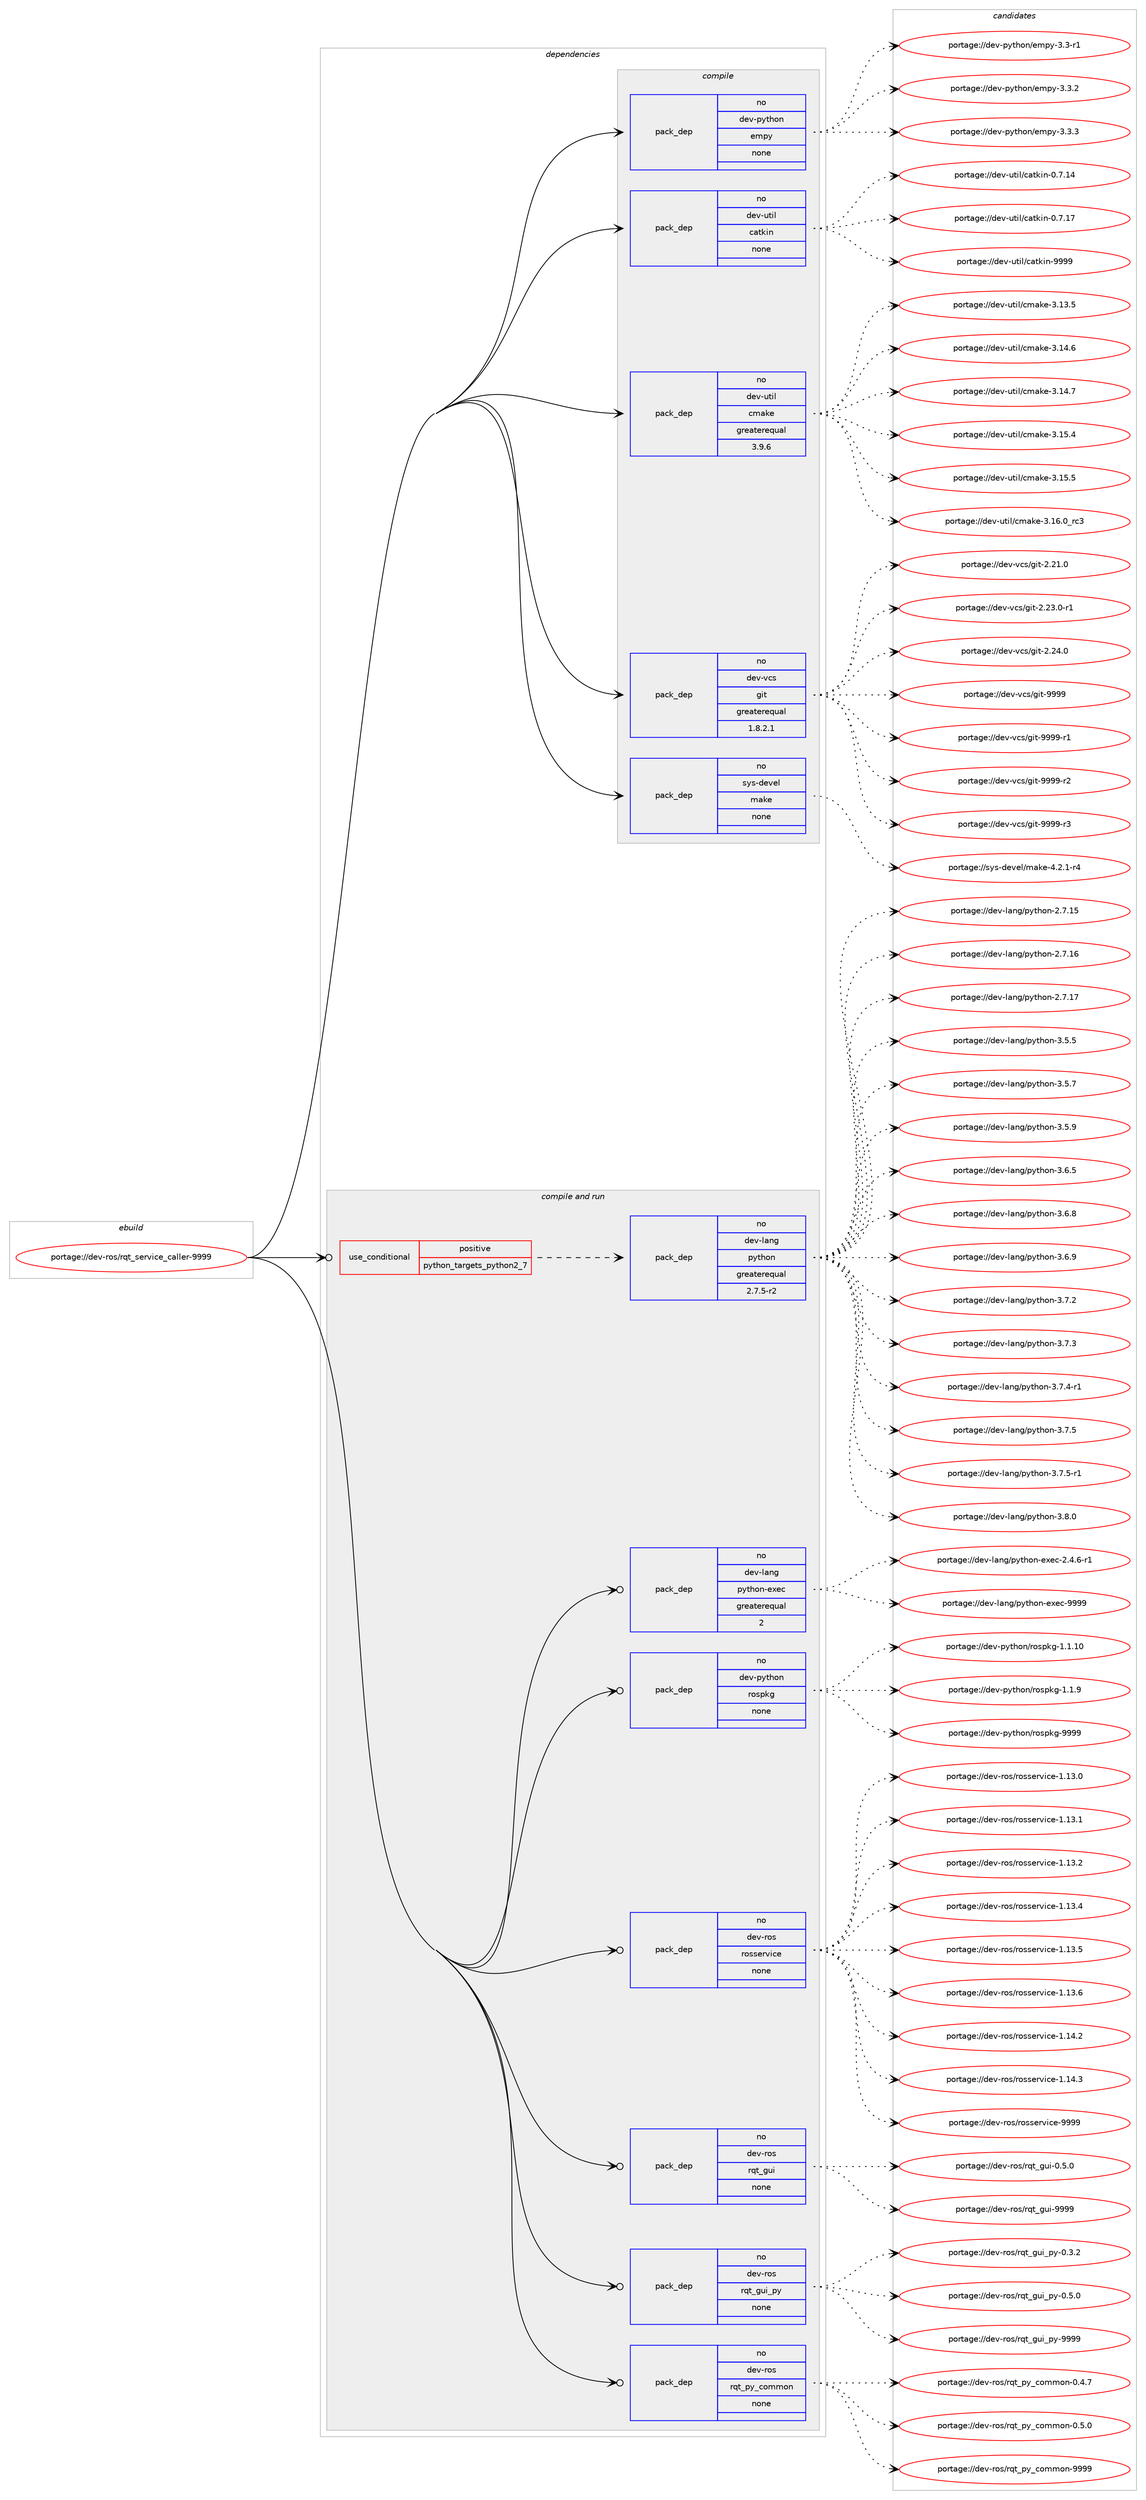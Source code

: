 digraph prolog {

# *************
# Graph options
# *************

newrank=true;
concentrate=true;
compound=true;
graph [rankdir=LR,fontname=Helvetica,fontsize=10,ranksep=1.5];#, ranksep=2.5, nodesep=0.2];
edge  [arrowhead=vee];
node  [fontname=Helvetica,fontsize=10];

# **********
# The ebuild
# **********

subgraph cluster_leftcol {
color=gray;
rank=same;
label=<<i>ebuild</i>>;
id [label="portage://dev-ros/rqt_service_caller-9999", color=red, width=4, href="../dev-ros/rqt_service_caller-9999.svg"];
}

# ****************
# The dependencies
# ****************

subgraph cluster_midcol {
color=gray;
label=<<i>dependencies</i>>;
subgraph cluster_compile {
fillcolor="#eeeeee";
style=filled;
label=<<i>compile</i>>;
subgraph pack153276 {
dependency201344 [label=<<TABLE BORDER="0" CELLBORDER="1" CELLSPACING="0" CELLPADDING="4" WIDTH="220"><TR><TD ROWSPAN="6" CELLPADDING="30">pack_dep</TD></TR><TR><TD WIDTH="110">no</TD></TR><TR><TD>dev-python</TD></TR><TR><TD>empy</TD></TR><TR><TD>none</TD></TR><TR><TD></TD></TR></TABLE>>, shape=none, color=blue];
}
id:e -> dependency201344:w [weight=20,style="solid",arrowhead="vee"];
subgraph pack153277 {
dependency201345 [label=<<TABLE BORDER="0" CELLBORDER="1" CELLSPACING="0" CELLPADDING="4" WIDTH="220"><TR><TD ROWSPAN="6" CELLPADDING="30">pack_dep</TD></TR><TR><TD WIDTH="110">no</TD></TR><TR><TD>dev-util</TD></TR><TR><TD>catkin</TD></TR><TR><TD>none</TD></TR><TR><TD></TD></TR></TABLE>>, shape=none, color=blue];
}
id:e -> dependency201345:w [weight=20,style="solid",arrowhead="vee"];
subgraph pack153278 {
dependency201346 [label=<<TABLE BORDER="0" CELLBORDER="1" CELLSPACING="0" CELLPADDING="4" WIDTH="220"><TR><TD ROWSPAN="6" CELLPADDING="30">pack_dep</TD></TR><TR><TD WIDTH="110">no</TD></TR><TR><TD>dev-util</TD></TR><TR><TD>cmake</TD></TR><TR><TD>greaterequal</TD></TR><TR><TD>3.9.6</TD></TR></TABLE>>, shape=none, color=blue];
}
id:e -> dependency201346:w [weight=20,style="solid",arrowhead="vee"];
subgraph pack153279 {
dependency201347 [label=<<TABLE BORDER="0" CELLBORDER="1" CELLSPACING="0" CELLPADDING="4" WIDTH="220"><TR><TD ROWSPAN="6" CELLPADDING="30">pack_dep</TD></TR><TR><TD WIDTH="110">no</TD></TR><TR><TD>dev-vcs</TD></TR><TR><TD>git</TD></TR><TR><TD>greaterequal</TD></TR><TR><TD>1.8.2.1</TD></TR></TABLE>>, shape=none, color=blue];
}
id:e -> dependency201347:w [weight=20,style="solid",arrowhead="vee"];
subgraph pack153280 {
dependency201348 [label=<<TABLE BORDER="0" CELLBORDER="1" CELLSPACING="0" CELLPADDING="4" WIDTH="220"><TR><TD ROWSPAN="6" CELLPADDING="30">pack_dep</TD></TR><TR><TD WIDTH="110">no</TD></TR><TR><TD>sys-devel</TD></TR><TR><TD>make</TD></TR><TR><TD>none</TD></TR><TR><TD></TD></TR></TABLE>>, shape=none, color=blue];
}
id:e -> dependency201348:w [weight=20,style="solid",arrowhead="vee"];
}
subgraph cluster_compileandrun {
fillcolor="#eeeeee";
style=filled;
label=<<i>compile and run</i>>;
subgraph cond44640 {
dependency201349 [label=<<TABLE BORDER="0" CELLBORDER="1" CELLSPACING="0" CELLPADDING="4"><TR><TD ROWSPAN="3" CELLPADDING="10">use_conditional</TD></TR><TR><TD>positive</TD></TR><TR><TD>python_targets_python2_7</TD></TR></TABLE>>, shape=none, color=red];
subgraph pack153281 {
dependency201350 [label=<<TABLE BORDER="0" CELLBORDER="1" CELLSPACING="0" CELLPADDING="4" WIDTH="220"><TR><TD ROWSPAN="6" CELLPADDING="30">pack_dep</TD></TR><TR><TD WIDTH="110">no</TD></TR><TR><TD>dev-lang</TD></TR><TR><TD>python</TD></TR><TR><TD>greaterequal</TD></TR><TR><TD>2.7.5-r2</TD></TR></TABLE>>, shape=none, color=blue];
}
dependency201349:e -> dependency201350:w [weight=20,style="dashed",arrowhead="vee"];
}
id:e -> dependency201349:w [weight=20,style="solid",arrowhead="odotvee"];
subgraph pack153282 {
dependency201351 [label=<<TABLE BORDER="0" CELLBORDER="1" CELLSPACING="0" CELLPADDING="4" WIDTH="220"><TR><TD ROWSPAN="6" CELLPADDING="30">pack_dep</TD></TR><TR><TD WIDTH="110">no</TD></TR><TR><TD>dev-lang</TD></TR><TR><TD>python-exec</TD></TR><TR><TD>greaterequal</TD></TR><TR><TD>2</TD></TR></TABLE>>, shape=none, color=blue];
}
id:e -> dependency201351:w [weight=20,style="solid",arrowhead="odotvee"];
subgraph pack153283 {
dependency201352 [label=<<TABLE BORDER="0" CELLBORDER="1" CELLSPACING="0" CELLPADDING="4" WIDTH="220"><TR><TD ROWSPAN="6" CELLPADDING="30">pack_dep</TD></TR><TR><TD WIDTH="110">no</TD></TR><TR><TD>dev-python</TD></TR><TR><TD>rospkg</TD></TR><TR><TD>none</TD></TR><TR><TD></TD></TR></TABLE>>, shape=none, color=blue];
}
id:e -> dependency201352:w [weight=20,style="solid",arrowhead="odotvee"];
subgraph pack153284 {
dependency201353 [label=<<TABLE BORDER="0" CELLBORDER="1" CELLSPACING="0" CELLPADDING="4" WIDTH="220"><TR><TD ROWSPAN="6" CELLPADDING="30">pack_dep</TD></TR><TR><TD WIDTH="110">no</TD></TR><TR><TD>dev-ros</TD></TR><TR><TD>rosservice</TD></TR><TR><TD>none</TD></TR><TR><TD></TD></TR></TABLE>>, shape=none, color=blue];
}
id:e -> dependency201353:w [weight=20,style="solid",arrowhead="odotvee"];
subgraph pack153285 {
dependency201354 [label=<<TABLE BORDER="0" CELLBORDER="1" CELLSPACING="0" CELLPADDING="4" WIDTH="220"><TR><TD ROWSPAN="6" CELLPADDING="30">pack_dep</TD></TR><TR><TD WIDTH="110">no</TD></TR><TR><TD>dev-ros</TD></TR><TR><TD>rqt_gui</TD></TR><TR><TD>none</TD></TR><TR><TD></TD></TR></TABLE>>, shape=none, color=blue];
}
id:e -> dependency201354:w [weight=20,style="solid",arrowhead="odotvee"];
subgraph pack153286 {
dependency201355 [label=<<TABLE BORDER="0" CELLBORDER="1" CELLSPACING="0" CELLPADDING="4" WIDTH="220"><TR><TD ROWSPAN="6" CELLPADDING="30">pack_dep</TD></TR><TR><TD WIDTH="110">no</TD></TR><TR><TD>dev-ros</TD></TR><TR><TD>rqt_gui_py</TD></TR><TR><TD>none</TD></TR><TR><TD></TD></TR></TABLE>>, shape=none, color=blue];
}
id:e -> dependency201355:w [weight=20,style="solid",arrowhead="odotvee"];
subgraph pack153287 {
dependency201356 [label=<<TABLE BORDER="0" CELLBORDER="1" CELLSPACING="0" CELLPADDING="4" WIDTH="220"><TR><TD ROWSPAN="6" CELLPADDING="30">pack_dep</TD></TR><TR><TD WIDTH="110">no</TD></TR><TR><TD>dev-ros</TD></TR><TR><TD>rqt_py_common</TD></TR><TR><TD>none</TD></TR><TR><TD></TD></TR></TABLE>>, shape=none, color=blue];
}
id:e -> dependency201356:w [weight=20,style="solid",arrowhead="odotvee"];
}
subgraph cluster_run {
fillcolor="#eeeeee";
style=filled;
label=<<i>run</i>>;
}
}

# **************
# The candidates
# **************

subgraph cluster_choices {
rank=same;
color=gray;
label=<<i>candidates</i>>;

subgraph choice153276 {
color=black;
nodesep=1;
choiceportage1001011184511212111610411111047101109112121455146514511449 [label="portage://dev-python/empy-3.3-r1", color=red, width=4,href="../dev-python/empy-3.3-r1.svg"];
choiceportage1001011184511212111610411111047101109112121455146514650 [label="portage://dev-python/empy-3.3.2", color=red, width=4,href="../dev-python/empy-3.3.2.svg"];
choiceportage1001011184511212111610411111047101109112121455146514651 [label="portage://dev-python/empy-3.3.3", color=red, width=4,href="../dev-python/empy-3.3.3.svg"];
dependency201344:e -> choiceportage1001011184511212111610411111047101109112121455146514511449:w [style=dotted,weight="100"];
dependency201344:e -> choiceportage1001011184511212111610411111047101109112121455146514650:w [style=dotted,weight="100"];
dependency201344:e -> choiceportage1001011184511212111610411111047101109112121455146514651:w [style=dotted,weight="100"];
}
subgraph choice153277 {
color=black;
nodesep=1;
choiceportage1001011184511711610510847999711610710511045484655464952 [label="portage://dev-util/catkin-0.7.14", color=red, width=4,href="../dev-util/catkin-0.7.14.svg"];
choiceportage1001011184511711610510847999711610710511045484655464955 [label="portage://dev-util/catkin-0.7.17", color=red, width=4,href="../dev-util/catkin-0.7.17.svg"];
choiceportage100101118451171161051084799971161071051104557575757 [label="portage://dev-util/catkin-9999", color=red, width=4,href="../dev-util/catkin-9999.svg"];
dependency201345:e -> choiceportage1001011184511711610510847999711610710511045484655464952:w [style=dotted,weight="100"];
dependency201345:e -> choiceportage1001011184511711610510847999711610710511045484655464955:w [style=dotted,weight="100"];
dependency201345:e -> choiceportage100101118451171161051084799971161071051104557575757:w [style=dotted,weight="100"];
}
subgraph choice153278 {
color=black;
nodesep=1;
choiceportage1001011184511711610510847991099710710145514649514653 [label="portage://dev-util/cmake-3.13.5", color=red, width=4,href="../dev-util/cmake-3.13.5.svg"];
choiceportage1001011184511711610510847991099710710145514649524654 [label="portage://dev-util/cmake-3.14.6", color=red, width=4,href="../dev-util/cmake-3.14.6.svg"];
choiceportage1001011184511711610510847991099710710145514649524655 [label="portage://dev-util/cmake-3.14.7", color=red, width=4,href="../dev-util/cmake-3.14.7.svg"];
choiceportage1001011184511711610510847991099710710145514649534652 [label="portage://dev-util/cmake-3.15.4", color=red, width=4,href="../dev-util/cmake-3.15.4.svg"];
choiceportage1001011184511711610510847991099710710145514649534653 [label="portage://dev-util/cmake-3.15.5", color=red, width=4,href="../dev-util/cmake-3.15.5.svg"];
choiceportage1001011184511711610510847991099710710145514649544648951149951 [label="portage://dev-util/cmake-3.16.0_rc3", color=red, width=4,href="../dev-util/cmake-3.16.0_rc3.svg"];
dependency201346:e -> choiceportage1001011184511711610510847991099710710145514649514653:w [style=dotted,weight="100"];
dependency201346:e -> choiceportage1001011184511711610510847991099710710145514649524654:w [style=dotted,weight="100"];
dependency201346:e -> choiceportage1001011184511711610510847991099710710145514649524655:w [style=dotted,weight="100"];
dependency201346:e -> choiceportage1001011184511711610510847991099710710145514649534652:w [style=dotted,weight="100"];
dependency201346:e -> choiceportage1001011184511711610510847991099710710145514649534653:w [style=dotted,weight="100"];
dependency201346:e -> choiceportage1001011184511711610510847991099710710145514649544648951149951:w [style=dotted,weight="100"];
}
subgraph choice153279 {
color=black;
nodesep=1;
choiceportage10010111845118991154710310511645504650494648 [label="portage://dev-vcs/git-2.21.0", color=red, width=4,href="../dev-vcs/git-2.21.0.svg"];
choiceportage100101118451189911547103105116455046505146484511449 [label="portage://dev-vcs/git-2.23.0-r1", color=red, width=4,href="../dev-vcs/git-2.23.0-r1.svg"];
choiceportage10010111845118991154710310511645504650524648 [label="portage://dev-vcs/git-2.24.0", color=red, width=4,href="../dev-vcs/git-2.24.0.svg"];
choiceportage1001011184511899115471031051164557575757 [label="portage://dev-vcs/git-9999", color=red, width=4,href="../dev-vcs/git-9999.svg"];
choiceportage10010111845118991154710310511645575757574511449 [label="portage://dev-vcs/git-9999-r1", color=red, width=4,href="../dev-vcs/git-9999-r1.svg"];
choiceportage10010111845118991154710310511645575757574511450 [label="portage://dev-vcs/git-9999-r2", color=red, width=4,href="../dev-vcs/git-9999-r2.svg"];
choiceportage10010111845118991154710310511645575757574511451 [label="portage://dev-vcs/git-9999-r3", color=red, width=4,href="../dev-vcs/git-9999-r3.svg"];
dependency201347:e -> choiceportage10010111845118991154710310511645504650494648:w [style=dotted,weight="100"];
dependency201347:e -> choiceportage100101118451189911547103105116455046505146484511449:w [style=dotted,weight="100"];
dependency201347:e -> choiceportage10010111845118991154710310511645504650524648:w [style=dotted,weight="100"];
dependency201347:e -> choiceportage1001011184511899115471031051164557575757:w [style=dotted,weight="100"];
dependency201347:e -> choiceportage10010111845118991154710310511645575757574511449:w [style=dotted,weight="100"];
dependency201347:e -> choiceportage10010111845118991154710310511645575757574511450:w [style=dotted,weight="100"];
dependency201347:e -> choiceportage10010111845118991154710310511645575757574511451:w [style=dotted,weight="100"];
}
subgraph choice153280 {
color=black;
nodesep=1;
choiceportage1151211154510010111810110847109971071014552465046494511452 [label="portage://sys-devel/make-4.2.1-r4", color=red, width=4,href="../sys-devel/make-4.2.1-r4.svg"];
dependency201348:e -> choiceportage1151211154510010111810110847109971071014552465046494511452:w [style=dotted,weight="100"];
}
subgraph choice153281 {
color=black;
nodesep=1;
choiceportage10010111845108971101034711212111610411111045504655464953 [label="portage://dev-lang/python-2.7.15", color=red, width=4,href="../dev-lang/python-2.7.15.svg"];
choiceportage10010111845108971101034711212111610411111045504655464954 [label="portage://dev-lang/python-2.7.16", color=red, width=4,href="../dev-lang/python-2.7.16.svg"];
choiceportage10010111845108971101034711212111610411111045504655464955 [label="portage://dev-lang/python-2.7.17", color=red, width=4,href="../dev-lang/python-2.7.17.svg"];
choiceportage100101118451089711010347112121116104111110455146534653 [label="portage://dev-lang/python-3.5.5", color=red, width=4,href="../dev-lang/python-3.5.5.svg"];
choiceportage100101118451089711010347112121116104111110455146534655 [label="portage://dev-lang/python-3.5.7", color=red, width=4,href="../dev-lang/python-3.5.7.svg"];
choiceportage100101118451089711010347112121116104111110455146534657 [label="portage://dev-lang/python-3.5.9", color=red, width=4,href="../dev-lang/python-3.5.9.svg"];
choiceportage100101118451089711010347112121116104111110455146544653 [label="portage://dev-lang/python-3.6.5", color=red, width=4,href="../dev-lang/python-3.6.5.svg"];
choiceportage100101118451089711010347112121116104111110455146544656 [label="portage://dev-lang/python-3.6.8", color=red, width=4,href="../dev-lang/python-3.6.8.svg"];
choiceportage100101118451089711010347112121116104111110455146544657 [label="portage://dev-lang/python-3.6.9", color=red, width=4,href="../dev-lang/python-3.6.9.svg"];
choiceportage100101118451089711010347112121116104111110455146554650 [label="portage://dev-lang/python-3.7.2", color=red, width=4,href="../dev-lang/python-3.7.2.svg"];
choiceportage100101118451089711010347112121116104111110455146554651 [label="portage://dev-lang/python-3.7.3", color=red, width=4,href="../dev-lang/python-3.7.3.svg"];
choiceportage1001011184510897110103471121211161041111104551465546524511449 [label="portage://dev-lang/python-3.7.4-r1", color=red, width=4,href="../dev-lang/python-3.7.4-r1.svg"];
choiceportage100101118451089711010347112121116104111110455146554653 [label="portage://dev-lang/python-3.7.5", color=red, width=4,href="../dev-lang/python-3.7.5.svg"];
choiceportage1001011184510897110103471121211161041111104551465546534511449 [label="portage://dev-lang/python-3.7.5-r1", color=red, width=4,href="../dev-lang/python-3.7.5-r1.svg"];
choiceportage100101118451089711010347112121116104111110455146564648 [label="portage://dev-lang/python-3.8.0", color=red, width=4,href="../dev-lang/python-3.8.0.svg"];
dependency201350:e -> choiceportage10010111845108971101034711212111610411111045504655464953:w [style=dotted,weight="100"];
dependency201350:e -> choiceportage10010111845108971101034711212111610411111045504655464954:w [style=dotted,weight="100"];
dependency201350:e -> choiceportage10010111845108971101034711212111610411111045504655464955:w [style=dotted,weight="100"];
dependency201350:e -> choiceportage100101118451089711010347112121116104111110455146534653:w [style=dotted,weight="100"];
dependency201350:e -> choiceportage100101118451089711010347112121116104111110455146534655:w [style=dotted,weight="100"];
dependency201350:e -> choiceportage100101118451089711010347112121116104111110455146534657:w [style=dotted,weight="100"];
dependency201350:e -> choiceportage100101118451089711010347112121116104111110455146544653:w [style=dotted,weight="100"];
dependency201350:e -> choiceportage100101118451089711010347112121116104111110455146544656:w [style=dotted,weight="100"];
dependency201350:e -> choiceportage100101118451089711010347112121116104111110455146544657:w [style=dotted,weight="100"];
dependency201350:e -> choiceportage100101118451089711010347112121116104111110455146554650:w [style=dotted,weight="100"];
dependency201350:e -> choiceportage100101118451089711010347112121116104111110455146554651:w [style=dotted,weight="100"];
dependency201350:e -> choiceportage1001011184510897110103471121211161041111104551465546524511449:w [style=dotted,weight="100"];
dependency201350:e -> choiceportage100101118451089711010347112121116104111110455146554653:w [style=dotted,weight="100"];
dependency201350:e -> choiceportage1001011184510897110103471121211161041111104551465546534511449:w [style=dotted,weight="100"];
dependency201350:e -> choiceportage100101118451089711010347112121116104111110455146564648:w [style=dotted,weight="100"];
}
subgraph choice153282 {
color=black;
nodesep=1;
choiceportage10010111845108971101034711212111610411111045101120101994550465246544511449 [label="portage://dev-lang/python-exec-2.4.6-r1", color=red, width=4,href="../dev-lang/python-exec-2.4.6-r1.svg"];
choiceportage10010111845108971101034711212111610411111045101120101994557575757 [label="portage://dev-lang/python-exec-9999", color=red, width=4,href="../dev-lang/python-exec-9999.svg"];
dependency201351:e -> choiceportage10010111845108971101034711212111610411111045101120101994550465246544511449:w [style=dotted,weight="100"];
dependency201351:e -> choiceportage10010111845108971101034711212111610411111045101120101994557575757:w [style=dotted,weight="100"];
}
subgraph choice153283 {
color=black;
nodesep=1;
choiceportage100101118451121211161041111104711411111511210710345494649464948 [label="portage://dev-python/rospkg-1.1.10", color=red, width=4,href="../dev-python/rospkg-1.1.10.svg"];
choiceportage1001011184511212111610411111047114111115112107103454946494657 [label="portage://dev-python/rospkg-1.1.9", color=red, width=4,href="../dev-python/rospkg-1.1.9.svg"];
choiceportage10010111845112121116104111110471141111151121071034557575757 [label="portage://dev-python/rospkg-9999", color=red, width=4,href="../dev-python/rospkg-9999.svg"];
dependency201352:e -> choiceportage100101118451121211161041111104711411111511210710345494649464948:w [style=dotted,weight="100"];
dependency201352:e -> choiceportage1001011184511212111610411111047114111115112107103454946494657:w [style=dotted,weight="100"];
dependency201352:e -> choiceportage10010111845112121116104111110471141111151121071034557575757:w [style=dotted,weight="100"];
}
subgraph choice153284 {
color=black;
nodesep=1;
choiceportage10010111845114111115471141111151151011141181059910145494649514648 [label="portage://dev-ros/rosservice-1.13.0", color=red, width=4,href="../dev-ros/rosservice-1.13.0.svg"];
choiceportage10010111845114111115471141111151151011141181059910145494649514649 [label="portage://dev-ros/rosservice-1.13.1", color=red, width=4,href="../dev-ros/rosservice-1.13.1.svg"];
choiceportage10010111845114111115471141111151151011141181059910145494649514650 [label="portage://dev-ros/rosservice-1.13.2", color=red, width=4,href="../dev-ros/rosservice-1.13.2.svg"];
choiceportage10010111845114111115471141111151151011141181059910145494649514652 [label="portage://dev-ros/rosservice-1.13.4", color=red, width=4,href="../dev-ros/rosservice-1.13.4.svg"];
choiceportage10010111845114111115471141111151151011141181059910145494649514653 [label="portage://dev-ros/rosservice-1.13.5", color=red, width=4,href="../dev-ros/rosservice-1.13.5.svg"];
choiceportage10010111845114111115471141111151151011141181059910145494649514654 [label="portage://dev-ros/rosservice-1.13.6", color=red, width=4,href="../dev-ros/rosservice-1.13.6.svg"];
choiceportage10010111845114111115471141111151151011141181059910145494649524650 [label="portage://dev-ros/rosservice-1.14.2", color=red, width=4,href="../dev-ros/rosservice-1.14.2.svg"];
choiceportage10010111845114111115471141111151151011141181059910145494649524651 [label="portage://dev-ros/rosservice-1.14.3", color=red, width=4,href="../dev-ros/rosservice-1.14.3.svg"];
choiceportage1001011184511411111547114111115115101114118105991014557575757 [label="portage://dev-ros/rosservice-9999", color=red, width=4,href="../dev-ros/rosservice-9999.svg"];
dependency201353:e -> choiceportage10010111845114111115471141111151151011141181059910145494649514648:w [style=dotted,weight="100"];
dependency201353:e -> choiceportage10010111845114111115471141111151151011141181059910145494649514649:w [style=dotted,weight="100"];
dependency201353:e -> choiceportage10010111845114111115471141111151151011141181059910145494649514650:w [style=dotted,weight="100"];
dependency201353:e -> choiceportage10010111845114111115471141111151151011141181059910145494649514652:w [style=dotted,weight="100"];
dependency201353:e -> choiceportage10010111845114111115471141111151151011141181059910145494649514653:w [style=dotted,weight="100"];
dependency201353:e -> choiceportage10010111845114111115471141111151151011141181059910145494649514654:w [style=dotted,weight="100"];
dependency201353:e -> choiceportage10010111845114111115471141111151151011141181059910145494649524650:w [style=dotted,weight="100"];
dependency201353:e -> choiceportage10010111845114111115471141111151151011141181059910145494649524651:w [style=dotted,weight="100"];
dependency201353:e -> choiceportage1001011184511411111547114111115115101114118105991014557575757:w [style=dotted,weight="100"];
}
subgraph choice153285 {
color=black;
nodesep=1;
choiceportage100101118451141111154711411311695103117105454846534648 [label="portage://dev-ros/rqt_gui-0.5.0", color=red, width=4,href="../dev-ros/rqt_gui-0.5.0.svg"];
choiceportage1001011184511411111547114113116951031171054557575757 [label="portage://dev-ros/rqt_gui-9999", color=red, width=4,href="../dev-ros/rqt_gui-9999.svg"];
dependency201354:e -> choiceportage100101118451141111154711411311695103117105454846534648:w [style=dotted,weight="100"];
dependency201354:e -> choiceportage1001011184511411111547114113116951031171054557575757:w [style=dotted,weight="100"];
}
subgraph choice153286 {
color=black;
nodesep=1;
choiceportage10010111845114111115471141131169510311710595112121454846514650 [label="portage://dev-ros/rqt_gui_py-0.3.2", color=red, width=4,href="../dev-ros/rqt_gui_py-0.3.2.svg"];
choiceportage10010111845114111115471141131169510311710595112121454846534648 [label="portage://dev-ros/rqt_gui_py-0.5.0", color=red, width=4,href="../dev-ros/rqt_gui_py-0.5.0.svg"];
choiceportage100101118451141111154711411311695103117105951121214557575757 [label="portage://dev-ros/rqt_gui_py-9999", color=red, width=4,href="../dev-ros/rqt_gui_py-9999.svg"];
dependency201355:e -> choiceportage10010111845114111115471141131169510311710595112121454846514650:w [style=dotted,weight="100"];
dependency201355:e -> choiceportage10010111845114111115471141131169510311710595112121454846534648:w [style=dotted,weight="100"];
dependency201355:e -> choiceportage100101118451141111154711411311695103117105951121214557575757:w [style=dotted,weight="100"];
}
subgraph choice153287 {
color=black;
nodesep=1;
choiceportage1001011184511411111547114113116951121219599111109109111110454846524655 [label="portage://dev-ros/rqt_py_common-0.4.7", color=red, width=4,href="../dev-ros/rqt_py_common-0.4.7.svg"];
choiceportage1001011184511411111547114113116951121219599111109109111110454846534648 [label="portage://dev-ros/rqt_py_common-0.5.0", color=red, width=4,href="../dev-ros/rqt_py_common-0.5.0.svg"];
choiceportage10010111845114111115471141131169511212195991111091091111104557575757 [label="portage://dev-ros/rqt_py_common-9999", color=red, width=4,href="../dev-ros/rqt_py_common-9999.svg"];
dependency201356:e -> choiceportage1001011184511411111547114113116951121219599111109109111110454846524655:w [style=dotted,weight="100"];
dependency201356:e -> choiceportage1001011184511411111547114113116951121219599111109109111110454846534648:w [style=dotted,weight="100"];
dependency201356:e -> choiceportage10010111845114111115471141131169511212195991111091091111104557575757:w [style=dotted,weight="100"];
}
}

}
